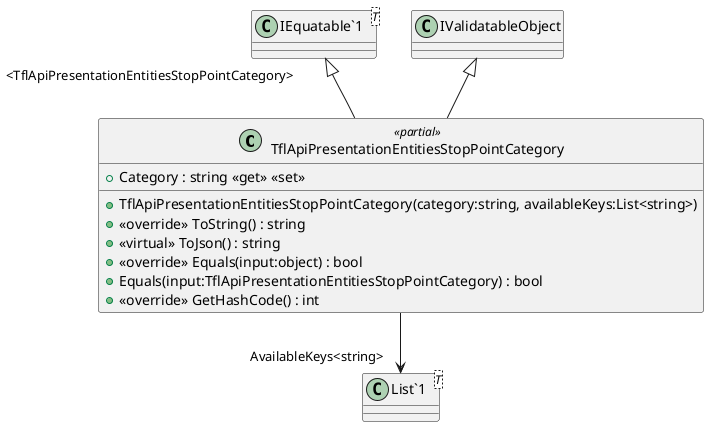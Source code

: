 @startuml
class TflApiPresentationEntitiesStopPointCategory <<partial>> {
    + TflApiPresentationEntitiesStopPointCategory(category:string, availableKeys:List<string>)
    + Category : string <<get>> <<set>>
    + <<override>> ToString() : string
    + <<virtual>> ToJson() : string
    + <<override>> Equals(input:object) : bool
    + Equals(input:TflApiPresentationEntitiesStopPointCategory) : bool
    + <<override>> GetHashCode() : int
}
class "IEquatable`1"<T> {
}
class "List`1"<T> {
}
"IEquatable`1" "<TflApiPresentationEntitiesStopPointCategory>" <|-- TflApiPresentationEntitiesStopPointCategory
IValidatableObject <|-- TflApiPresentationEntitiesStopPointCategory
TflApiPresentationEntitiesStopPointCategory --> "AvailableKeys<string>" "List`1"
@enduml
